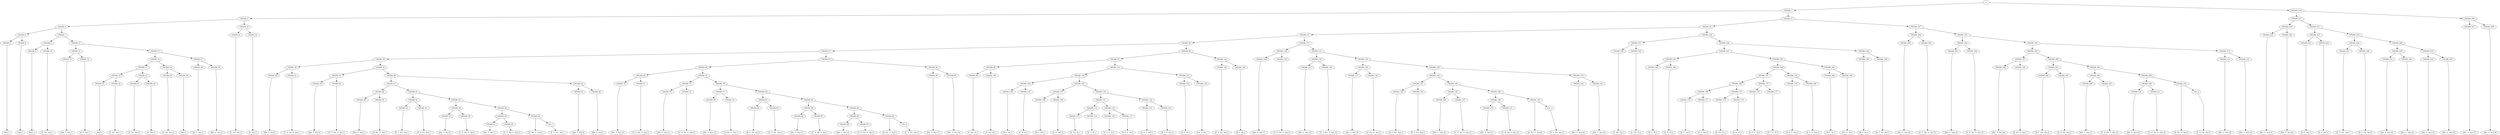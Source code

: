 digraph sample{
"S" -> "C85289_1";
"C85289_1" -> "C85289_2";
"C85289_2" -> "C85289_3";
"C85289_3" -> "C85289_4";
"C85289_4" -> "C85289_5";
"C85289_5" -> "[Ais]_1";
"C85289_4" -> "C85289_6";
"C85289_6" -> "[Ais]_2";
"C85289_3" -> "C85289_7";
"C85289_7" -> "C85289_8";
"C85289_8" -> "C85289_9";
"C85289_9" -> "[Ais]_3";
"C85289_8" -> "C85289_10";
"C85289_10" -> "[F  Gis  Ais]_1";
"C85289_7" -> "C85289_11";
"C85289_11" -> "C85289_12";
"C85289_12" -> "C85289_13";
"C85289_13" -> "[Dis  G  Ais]_1";
"C85289_12" -> "C85289_14";
"C85289_14" -> "[D  F  Ais]_1";
"C85289_11" -> "C85289_15";
"C85289_15" -> "C85289_16";
"C85289_16" -> "C85289_17";
"C85289_17" -> "C85289_18";
"C85289_18" -> "C85289_19";
"C85289_19" -> "[Ais]_4";
"C85289_18" -> "C85289_20";
"C85289_20" -> "[C  Gis  Ais]_1";
"C85289_17" -> "C85289_21";
"C85289_21" -> "C85289_22";
"C85289_22" -> "[F  Gis  Ais]_2";
"C85289_21" -> "C85289_23";
"C85289_23" -> "[G  Ais]_1";
"C85289_16" -> "C85289_24";
"C85289_24" -> "C85289_25";
"C85289_25" -> "[F  Gis  Ais]_3";
"C85289_24" -> "C85289_26";
"C85289_26" -> "[Ais]_5";
"C85289_15" -> "C85289_27";
"C85289_27" -> "C85289_28";
"C85289_28" -> "[D  F  Ais]_2";
"C85289_27" -> "C85289_29";
"C85289_29" -> "[Dis  G  Ais]_2";
"C85289_2" -> "C85289_30";
"C85289_30" -> "C85289_31";
"C85289_31" -> "[C  Gis  Ais]_2";
"C85289_30" -> "C85289_32";
"C85289_32" -> "[G  Ais]_2";
"C85289_1" -> "C85289_33";
"C85289_33" -> "C85289_34";
"C85289_34" -> "C85289_35";
"C85289_35" -> "C85289_36";
"C85289_36" -> "C85289_37";
"C85289_37" -> "C85289_38";
"C85289_38" -> "C85289_39";
"C85289_39" -> "C85289_40";
"C85289_40" -> "[Dis  G  Ais]_3";
"C85289_39" -> "C85289_41";
"C85289_41" -> "[C  D  Dis  G  Ais]_1";
"C85289_38" -> "C85289_42";
"C85289_42" -> "C85289_43";
"C85289_43" -> "C85289_44";
"C85289_44" -> "[Dis  G  Ais]_4";
"C85289_43" -> "C85289_45";
"C85289_45" -> "[C  D  Dis  G  Ais]_2";
"C85289_42" -> "C85289_46";
"C85289_46" -> "C85289_47";
"C85289_47" -> "C85289_48";
"C85289_48" -> "C85289_49";
"C85289_49" -> "[Dis  G  Ais]_5";
"C85289_48" -> "C85289_50";
"C85289_50" -> "[D  Dis  G  Ais]_1";
"C85289_47" -> "C85289_51";
"C85289_51" -> "C85289_52";
"C85289_52" -> "C85289_53";
"C85289_53" -> "[D  F  Gis  Ais]_1";
"C85289_52" -> "C85289_54";
"C85289_54" -> "[D  E  Gis  Ais]_1";
"C85289_51" -> "C85289_55";
"C85289_55" -> "C85289_56";
"C85289_56" -> "C85289_57";
"C85289_57" -> "[Dis  G  Ais]_6";
"C85289_56" -> "C85289_58";
"C85289_58" -> "[C  D  Dis  G  Ais]_3";
"C85289_55" -> "C85289_59";
"C85289_59" -> "C85289_60";
"C85289_60" -> "C85289_61";
"C85289_61" -> "[Dis  G  Ais]_7";
"C85289_60" -> "C85289_62";
"C85289_62" -> "[C  D  Dis  G  Ais]_4";
"C85289_59" -> "C85289_63";
"C85289_63" -> "[D  Dis  G  Ais]_2";
"C85289_63" -> "C61_1";
"C61_1" -> "[F  G  Gis  Ais]_1";
"C85289_46" -> "C85289_64";
"C85289_64" -> "C85289_65";
"C85289_65" -> "[Dis  G  Ais]_8";
"C85289_64" -> "C85289_66";
"C85289_66" -> "[Dis  G  Ais]_9";
"C85289_37" -> "C85289_67";
"C85289_67" -> "C85289_68";
"C85289_68" -> "C85289_69";
"C85289_69" -> "C85289_70";
"C85289_70" -> "[Dis  G  Ais]_10";
"C85289_69" -> "C85289_71";
"C85289_71" -> "[C  D  Dis  G  Ais]_5";
"C85289_68" -> "C85289_72";
"C85289_72" -> "C85289_73";
"C85289_73" -> "C85289_74";
"C85289_74" -> "[Dis  G  Ais]_11";
"C85289_73" -> "C85289_75";
"C85289_75" -> "[C  D  Dis  G  Ais]_6";
"C85289_72" -> "C85289_76";
"C85289_76" -> "C85289_77";
"C85289_77" -> "C85289_78";
"C85289_78" -> "[Dis  G  Ais]_12";
"C85289_77" -> "C85289_79";
"C85289_79" -> "[D  Dis  G  Ais]_3";
"C85289_76" -> "C85289_80";
"C85289_80" -> "C85289_81";
"C85289_81" -> "C85289_82";
"C85289_82" -> "[D  F  Gis  Ais]_2";
"C85289_81" -> "C85289_83";
"C85289_83" -> "[D  E  Gis  Ais]_2";
"C85289_80" -> "C85289_84";
"C85289_84" -> "C85289_85";
"C85289_85" -> "C85289_86";
"C85289_86" -> "[Dis  G  Ais]_13";
"C85289_85" -> "C85289_87";
"C85289_87" -> "[C  D  Dis  G  Ais]_7";
"C85289_84" -> "C85289_88";
"C85289_88" -> "C85289_89";
"C85289_89" -> "C85289_90";
"C85289_90" -> "[Dis  G  Ais]_14";
"C85289_89" -> "C85289_91";
"C85289_91" -> "[C  D  Dis  G  Ais]_8";
"C85289_88" -> "C85289_92";
"C85289_92" -> "[D  Dis  G  Ais]_4";
"C85289_92" -> "C61_2";
"C61_2" -> "[F  G  Gis  Ais]_2";
"C85289_67" -> "C85289_93";
"C85289_93" -> "C85289_94";
"C85289_94" -> "[Dis  G  Ais]_15";
"C85289_93" -> "C85289_95";
"C85289_95" -> "[Dis  G  Ais]_16";
"C85289_36" -> "C85289_96";
"C85289_96" -> "C85289_97";
"C85289_97" -> "C85289_98";
"C85289_98" -> "C85289_99";
"C85289_99" -> "[C  Dis  G]_1";
"C85289_98" -> "C85289_100";
"C85289_100" -> "[C  Dis  G]_2";
"C85289_97" -> "C85289_101";
"C85289_101" -> "C85289_102";
"C85289_102" -> "C85289_103";
"C85289_103" -> "C85289_104";
"C85289_104" -> "[D  G  B]_1";
"C85289_103" -> "C85289_105";
"C85289_105" -> "[C  D  G]_1";
"C85289_102" -> "C85289_106";
"C85289_106" -> "C85289_107";
"C85289_107" -> "C85289_108";
"C85289_108" -> "[D  G  Ais]_1";
"C85289_107" -> "C85289_109";
"C85289_109" -> "[D  G  Ais]_2";
"C85289_106" -> "C85289_110";
"C85289_110" -> "C85289_111";
"C85289_111" -> "C85289_112";
"C85289_112" -> "C85289_113";
"C85289_113" -> "[D  Fis  A]_1";
"C85289_112" -> "C85289_114";
"C85289_114" -> "[D  G  A]_1";
"C85289_111" -> "C85289_115";
"C85289_115" -> "C85289_116";
"C85289_116" -> "[D  E  F  A]_1";
"C85289_115" -> "C85289_117";
"C85289_117" -> "[D  E  F  A]_2";
"C85289_110" -> "C85289_118";
"C85289_118" -> "C85289_119";
"C85289_119" -> "[D  E  G  Ais]_1";
"C85289_118" -> "C85289_120";
"C85289_120" -> "[D  E  G  Ais]_2";
"C85289_101" -> "C85289_121";
"C85289_121" -> "C85289_122";
"C85289_122" -> "[D  F  A]_1";
"C85289_121" -> "C85289_123";
"C85289_123" -> "[Cis  E  A]_1";
"C85289_96" -> "C85289_124";
"C85289_124" -> "C85289_125";
"C85289_125" -> "[D  F  Gis  Ais]_3";
"C85289_124" -> "C85289_126";
"C85289_126" -> "[D  F  A]_2";
"C85289_35" -> "C85289_127";
"C85289_127" -> "C85289_128";
"C85289_128" -> "C85289_129";
"C85289_129" -> "[Dis  G  Ais]_17";
"C85289_128" -> "C85289_130";
"C85289_130" -> "[C  D  Dis  G  Ais]_9";
"C85289_127" -> "C85289_131";
"C85289_131" -> "C85289_132";
"C85289_132" -> "C85289_133";
"C85289_133" -> "[Dis  G  Ais]_18";
"C85289_132" -> "C85289_134";
"C85289_134" -> "[C  D  Dis  G  Ais]_10";
"C85289_131" -> "C85289_135";
"C85289_135" -> "C85289_136";
"C85289_136" -> "C85289_137";
"C85289_137" -> "[Dis  G  Ais]_19";
"C85289_136" -> "C85289_138";
"C85289_138" -> "[D  Dis  G  Ais]_5";
"C85289_135" -> "C85289_139";
"C85289_139" -> "C85289_140";
"C85289_140" -> "C85289_141";
"C85289_141" -> "C85289_142";
"C85289_142" -> "[D  F  Gis  Ais]_4";
"C85289_141" -> "C85289_143";
"C85289_143" -> "[D  E  Gis  Ais]_3";
"C85289_140" -> "C85289_144";
"C85289_144" -> "C85289_145";
"C85289_145" -> "C85289_146";
"C85289_146" -> "[Dis  G  Ais]_20";
"C85289_145" -> "C85289_147";
"C85289_147" -> "[C  D  Dis  G  Ais]_11";
"C85289_144" -> "C85289_148";
"C85289_148" -> "C85289_149";
"C85289_149" -> "C85289_150";
"C85289_150" -> "[Dis  G  Ais]_21";
"C85289_149" -> "C85289_151";
"C85289_151" -> "[C  D  Dis  G  Ais]_12";
"C85289_148" -> "C85289_152";
"C85289_152" -> "[D  Dis  G  Ais]_6";
"C85289_152" -> "C61_3";
"C61_3" -> "[F  G  Gis  Ais]_3";
"C85289_139" -> "C85289_153";
"C85289_153" -> "C85289_154";
"C85289_154" -> "[Dis  G  Ais]_22";
"C85289_153" -> "C85289_155";
"C85289_155" -> "[Dis  G  Ais]_23";
"C85289_34" -> "C85289_156";
"C85289_156" -> "C85289_157";
"C85289_157" -> "C85289_158";
"C85289_158" -> "[C  Dis  G]_3";
"C85289_157" -> "C85289_159";
"C85289_159" -> "[C  Dis  G]_4";
"C85289_156" -> "C85289_160";
"C85289_160" -> "C85289_161";
"C85289_161" -> "C85289_162";
"C85289_162" -> "C85289_163";
"C85289_163" -> "[D  G  B]_2";
"C85289_162" -> "C85289_164";
"C85289_164" -> "[C  D  G]_2";
"C85289_161" -> "C85289_165";
"C85289_165" -> "C85289_166";
"C85289_166" -> "C85289_167";
"C85289_167" -> "C85289_168";
"C85289_168" -> "C85289_169";
"C85289_169" -> "C85289_170";
"C85289_170" -> "[D  G  Ais]_3";
"C85289_169" -> "C85289_171";
"C85289_171" -> "[D  G  Ais]_4";
"C85289_168" -> "C85289_172";
"C85289_172" -> "C85289_173";
"C85289_173" -> "[D  Fis  A]_2";
"C85289_172" -> "C85289_174";
"C85289_174" -> "[D  G  A]_2";
"C85289_167" -> "C85289_175";
"C85289_175" -> "C85289_176";
"C85289_176" -> "[D  E  F  A]_3";
"C85289_175" -> "C85289_177";
"C85289_177" -> "[D  E  F  A]_4";
"C85289_166" -> "C85289_178";
"C85289_178" -> "C85289_179";
"C85289_179" -> "[D  E  G  Ais]_3";
"C85289_178" -> "C85289_180";
"C85289_180" -> "[D  E  G  Ais]_4";
"C85289_165" -> "C85289_181";
"C85289_181" -> "C85289_182";
"C85289_182" -> "[D  F  A]_3";
"C85289_181" -> "C85289_183";
"C85289_183" -> "[Cis  E  A]_2";
"C85289_160" -> "C85289_184";
"C85289_184" -> "C85289_185";
"C85289_185" -> "[D  F  A]_4";
"C85289_184" -> "C85289_186";
"C85289_186" -> "[D  F  Gis  Ais]_5";
"C85289_33" -> "C85289_187";
"C85289_187" -> "C85289_188";
"C85289_188" -> "C85289_189";
"C85289_189" -> "[Dis  G  Ais]_24";
"C85289_188" -> "C85289_190";
"C85289_190" -> "[C  D  Dis  G  Ais]_13";
"C85289_187" -> "C85289_191";
"C85289_191" -> "C85289_192";
"C85289_192" -> "C85289_193";
"C85289_193" -> "[Dis  G  Ais]_25";
"C85289_192" -> "C85289_194";
"C85289_194" -> "[C  D  Dis  G  Ais]_14";
"C85289_191" -> "C85289_195";
"C85289_195" -> "C85289_196";
"C85289_196" -> "C85289_197";
"C85289_197" -> "C85289_198";
"C85289_198" -> "[Dis  G  Ais]_26";
"C85289_197" -> "C85289_199";
"C85289_199" -> "[D  Dis  G  Ais]_7";
"C85289_196" -> "C85289_200";
"C85289_200" -> "C85289_201";
"C85289_201" -> "C85289_202";
"C85289_202" -> "[D  F  Gis  Ais]_6";
"C85289_201" -> "C85289_203";
"C85289_203" -> "[D  E  Gis  Ais]_4";
"C85289_200" -> "C85289_204";
"C85289_204" -> "C85289_205";
"C85289_205" -> "C85289_206";
"C85289_206" -> "[Dis  G  Ais]_27";
"C85289_205" -> "C85289_207";
"C85289_207" -> "[C  D  Dis  G  Ais]_15";
"C85289_204" -> "C85289_208";
"C85289_208" -> "C85289_209";
"C85289_209" -> "C85289_210";
"C85289_210" -> "[Dis  G  Ais]_28";
"C85289_209" -> "C85289_211";
"C85289_211" -> "[C  D  Dis  G  Ais]_16";
"C85289_208" -> "C85289_212";
"C85289_212" -> "[D  Dis  G  Ais]_8";
"C85289_212" -> "C61_4";
"C61_4" -> "[F  G  Gis  Ais]_4";
"C85289_195" -> "C85289_213";
"C85289_213" -> "C85289_214";
"C85289_214" -> "[Dis  G  Ais]_29";
"C85289_213" -> "C85289_215";
"C85289_215" -> "[Dis  G  Ais]_30";
"S" -> "C85289_216";
"C85289_216" -> "C85289_217";
"C85289_217" -> "C85289_218";
"C85289_218" -> "C85289_219";
"C85289_219" -> "[Dis  G  Ais]_31";
"C85289_218" -> "C85289_220";
"C85289_220" -> "[Dis  G  Ais]_32";
"C85289_217" -> "C85289_221";
"C85289_221" -> "C85289_222";
"C85289_222" -> "C85289_223";
"C85289_223" -> "[D  F  Ais]_3";
"C85289_222" -> "C85289_224";
"C85289_224" -> "[D  F  Ais]_4";
"C85289_221" -> "C85289_225";
"C85289_225" -> "C85289_226";
"C85289_226" -> "C85289_227";
"C85289_227" -> "[D  F  Gis  Ais]_7";
"C85289_226" -> "C85289_228";
"C85289_228" -> "[D  F  Gis  Ais]_8";
"C85289_225" -> "C85289_229";
"C85289_229" -> "C85289_230";
"C85289_230" -> "C85289_231";
"C85289_231" -> "[Dis  G  Ais]_33";
"C85289_230" -> "C85289_232";
"C85289_232" -> "[Dis  G  Ais]_34";
"C85289_229" -> "C85289_233";
"C85289_233" -> "C85289_234";
"C85289_234" -> "[Dis  G  Ais]_35";
"C85289_233" -> "C85289_235";
"C85289_235" -> "[Dis  G  Ais]_36";
"C85289_216" -> "C85289_236";
"C85289_236" -> "C85289_237";
"C85289_237" -> "[Dis  G  Ais]_37";
"C85289_236" -> "C85289_238";
"C85289_238" -> "[Dis  G  Ais]_38";

{rank = min; "S";}
{rank = same; "C85289_1"; "C85289_216";}
{rank = same; "C85289_2"; "C85289_33"; "C85289_217"; "C85289_236";}
{rank = same; "C85289_3"; "C85289_30"; "C85289_34"; "C85289_187"; "C85289_218"; "C85289_221"; "C85289_237"; "C85289_238";}
{rank = same; "C85289_4"; "C85289_7"; "C85289_31"; "C85289_32"; "C85289_35"; "C85289_156"; "C85289_188"; "C85289_191"; "C85289_219"; "C85289_220"; "C85289_222"; "C85289_225";}
{rank = same; "C85289_5"; "C85289_6"; "C85289_8"; "C85289_11"; "C85289_36"; "C85289_127"; "C85289_157"; "C85289_160"; "C85289_189"; "C85289_190"; "C85289_192"; "C85289_195"; "C85289_223"; "C85289_224"; "C85289_226"; "C85289_229";}
{rank = same; "C85289_9"; "C85289_10"; "C85289_12"; "C85289_15"; "C85289_37"; "C85289_96"; "C85289_128"; "C85289_131"; "C85289_158"; "C85289_159"; "C85289_161"; "C85289_184"; "C85289_193"; "C85289_194"; "C85289_196"; "C85289_213"; "C85289_227"; "C85289_228"; "C85289_230"; "C85289_233";}
{rank = same; "C85289_13"; "C85289_14"; "C85289_16"; "C85289_27"; "C85289_38"; "C85289_67"; "C85289_97"; "C85289_124"; "C85289_129"; "C85289_130"; "C85289_132"; "C85289_135"; "C85289_162"; "C85289_165"; "C85289_185"; "C85289_186"; "C85289_197"; "C85289_200"; "C85289_214"; "C85289_215"; "C85289_231"; "C85289_232"; "C85289_234"; "C85289_235";}
{rank = same; "C85289_17"; "C85289_24"; "C85289_28"; "C85289_29"; "C85289_39"; "C85289_42"; "C85289_68"; "C85289_93"; "C85289_98"; "C85289_101"; "C85289_125"; "C85289_126"; "C85289_133"; "C85289_134"; "C85289_136"; "C85289_139"; "C85289_163"; "C85289_164"; "C85289_166"; "C85289_181"; "C85289_198"; "C85289_199"; "C85289_201"; "C85289_204";}
{rank = same; "C85289_18"; "C85289_21"; "C85289_25"; "C85289_26"; "C85289_40"; "C85289_41"; "C85289_43"; "C85289_46"; "C85289_69"; "C85289_72"; "C85289_94"; "C85289_95"; "C85289_99"; "C85289_100"; "C85289_102"; "C85289_121"; "C85289_137"; "C85289_138"; "C85289_140"; "C85289_153"; "C85289_167"; "C85289_178"; "C85289_182"; "C85289_183"; "C85289_202"; "C85289_203"; "C85289_205"; "C85289_208";}
{rank = same; "C85289_19"; "C85289_20"; "C85289_22"; "C85289_23"; "C85289_44"; "C85289_45"; "C85289_47"; "C85289_64"; "C85289_70"; "C85289_71"; "C85289_73"; "C85289_76"; "C85289_103"; "C85289_106"; "C85289_122"; "C85289_123"; "C85289_141"; "C85289_144"; "C85289_154"; "C85289_155"; "C85289_168"; "C85289_175"; "C85289_179"; "C85289_180"; "C85289_206"; "C85289_207"; "C85289_209"; "C85289_212";}
{rank = same; "C85289_48"; "C85289_51"; "C85289_65"; "C85289_66"; "C85289_74"; "C85289_75"; "C85289_77"; "C85289_80"; "C85289_104"; "C85289_105"; "C85289_107"; "C85289_110"; "C85289_142"; "C85289_143"; "C85289_145"; "C85289_148"; "C85289_169"; "C85289_172"; "C85289_176"; "C85289_177"; "C85289_210"; "C85289_211"; "C61_4";}
{rank = same; "C85289_49"; "C85289_50"; "C85289_52"; "C85289_55"; "C85289_78"; "C85289_79"; "C85289_81"; "C85289_84"; "C85289_108"; "C85289_109"; "C85289_111"; "C85289_118"; "C85289_146"; "C85289_147"; "C85289_149"; "C85289_152"; "C85289_170"; "C85289_171"; "C85289_173"; "C85289_174";}
{rank = same; "C85289_53"; "C85289_54"; "C85289_56"; "C85289_59"; "C85289_82"; "C85289_83"; "C85289_85"; "C85289_88"; "C85289_112"; "C85289_115"; "C85289_119"; "C85289_120"; "C85289_150"; "C85289_151"; "C61_3";}
{rank = same; "C85289_57"; "C85289_58"; "C85289_60"; "C85289_63"; "C85289_86"; "C85289_87"; "C85289_89"; "C85289_92"; "C85289_113"; "C85289_114"; "C85289_116"; "C85289_117";}
{rank = same; "C85289_61"; "C85289_62"; "C61_1"; "C85289_90"; "C85289_91"; "C61_2";}
{rank = same; "[Ais]_1"; "[Ais]_2"; "[Ais]_3"; "[Ais]_4"; "[Ais]_5"; "[C  D  Dis  G  Ais]_1"; "[C  D  Dis  G  Ais]_2"; "[C  D  Dis  G  Ais]_3"; "[C  D  Dis  G  Ais]_4"; "[C  D  Dis  G  Ais]_5"; "[C  D  Dis  G  Ais]_6"; "[C  D  Dis  G  Ais]_7"; "[C  D  Dis  G  Ais]_8"; "[C  D  Dis  G  Ais]_9"; "[C  D  Dis  G  Ais]_10"; "[C  D  Dis  G  Ais]_11"; "[C  D  Dis  G  Ais]_12"; "[C  D  Dis  G  Ais]_13"; "[C  D  Dis  G  Ais]_14"; "[C  D  Dis  G  Ais]_15"; "[C  D  Dis  G  Ais]_16"; "[C  D  G]_1"; "[C  D  G]_2"; "[C  Dis  G]_1"; "[C  Dis  G]_2"; "[C  Dis  G]_3"; "[C  Dis  G]_4"; "[C  Gis  Ais]_1"; "[C  Gis  Ais]_2"; "[Cis  E  A]_1"; "[Cis  E  A]_2"; "[D  Dis  G  Ais]_1"; "[D  Dis  G  Ais]_2"; "[D  Dis  G  Ais]_3"; "[D  Dis  G  Ais]_4"; "[D  Dis  G  Ais]_5"; "[D  Dis  G  Ais]_6"; "[D  Dis  G  Ais]_7"; "[D  Dis  G  Ais]_8"; "[D  E  F  A]_1"; "[D  E  F  A]_2"; "[D  E  F  A]_3"; "[D  E  F  A]_4"; "[D  E  G  Ais]_1"; "[D  E  G  Ais]_2"; "[D  E  G  Ais]_3"; "[D  E  G  Ais]_4"; "[D  E  Gis  Ais]_1"; "[D  E  Gis  Ais]_2"; "[D  E  Gis  Ais]_3"; "[D  E  Gis  Ais]_4"; "[D  F  A]_1"; "[D  F  A]_2"; "[D  F  A]_3"; "[D  F  A]_4"; "[D  F  Ais]_1"; "[D  F  Ais]_2"; "[D  F  Ais]_3"; "[D  F  Ais]_4"; "[D  F  Gis  Ais]_1"; "[D  F  Gis  Ais]_2"; "[D  F  Gis  Ais]_3"; "[D  F  Gis  Ais]_4"; "[D  F  Gis  Ais]_5"; "[D  F  Gis  Ais]_6"; "[D  F  Gis  Ais]_7"; "[D  F  Gis  Ais]_8"; "[D  Fis  A]_1"; "[D  Fis  A]_2"; "[D  G  A]_1"; "[D  G  A]_2"; "[D  G  Ais]_1"; "[D  G  Ais]_2"; "[D  G  Ais]_3"; "[D  G  Ais]_4"; "[D  G  B]_1"; "[D  G  B]_2"; "[Dis  G  Ais]_1"; "[Dis  G  Ais]_2"; "[Dis  G  Ais]_3"; "[Dis  G  Ais]_4"; "[Dis  G  Ais]_5"; "[Dis  G  Ais]_6"; "[Dis  G  Ais]_7"; "[Dis  G  Ais]_8"; "[Dis  G  Ais]_9"; "[Dis  G  Ais]_10"; "[Dis  G  Ais]_11"; "[Dis  G  Ais]_12"; "[Dis  G  Ais]_13"; "[Dis  G  Ais]_14"; "[Dis  G  Ais]_15"; "[Dis  G  Ais]_16"; "[Dis  G  Ais]_17"; "[Dis  G  Ais]_18"; "[Dis  G  Ais]_19"; "[Dis  G  Ais]_20"; "[Dis  G  Ais]_21"; "[Dis  G  Ais]_22"; "[Dis  G  Ais]_23"; "[Dis  G  Ais]_24"; "[Dis  G  Ais]_25"; "[Dis  G  Ais]_26"; "[Dis  G  Ais]_27"; "[Dis  G  Ais]_28"; "[Dis  G  Ais]_29"; "[Dis  G  Ais]_30"; "[Dis  G  Ais]_31"; "[Dis  G  Ais]_32"; "[Dis  G  Ais]_33"; "[Dis  G  Ais]_34"; "[Dis  G  Ais]_35"; "[Dis  G  Ais]_36"; "[Dis  G  Ais]_37"; "[Dis  G  Ais]_38"; "[F  G  Gis  Ais]_1"; "[F  G  Gis  Ais]_2"; "[F  G  Gis  Ais]_3"; "[F  G  Gis  Ais]_4"; "[F  Gis  Ais]_1"; "[F  Gis  Ais]_2"; "[F  Gis  Ais]_3"; "[G  Ais]_1"; "[G  Ais]_2";}
}
